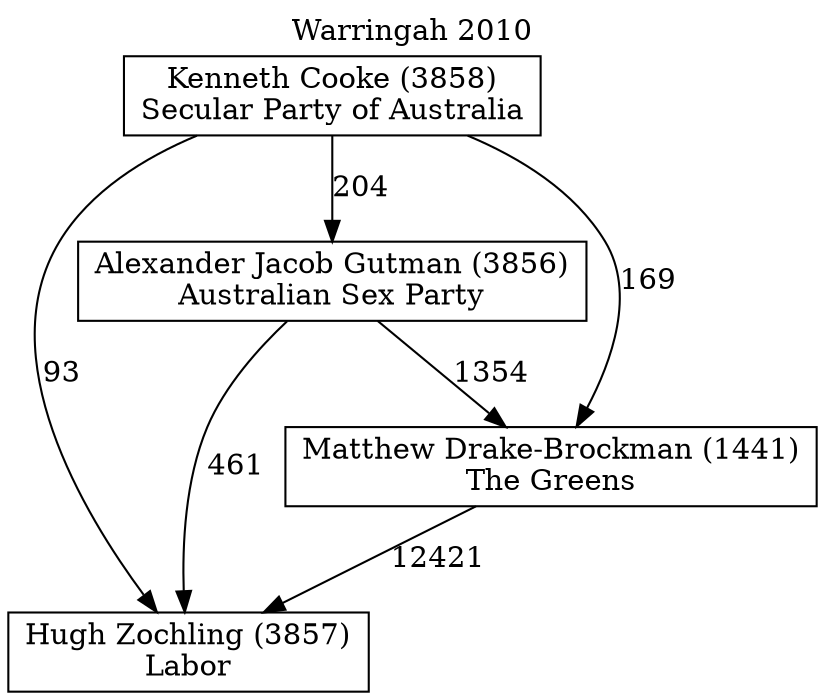 // House preference flow
digraph "Hugh Zochling (3857)_Warringah_2010" {
	graph [label="Warringah 2010" labelloc=t mclimit=10]
	node [shape=box]
	"Alexander Jacob Gutman (3856)" [label="Alexander Jacob Gutman (3856)
Australian Sex Party"]
	"Hugh Zochling (3857)" [label="Hugh Zochling (3857)
Labor"]
	"Kenneth Cooke (3858)" [label="Kenneth Cooke (3858)
Secular Party of Australia"]
	"Matthew Drake-Brockman (1441)" [label="Matthew Drake-Brockman (1441)
The Greens"]
	"Alexander Jacob Gutman (3856)" -> "Hugh Zochling (3857)" [label=461]
	"Alexander Jacob Gutman (3856)" -> "Matthew Drake-Brockman (1441)" [label=1354]
	"Kenneth Cooke (3858)" -> "Alexander Jacob Gutman (3856)" [label=204]
	"Kenneth Cooke (3858)" -> "Hugh Zochling (3857)" [label=93]
	"Kenneth Cooke (3858)" -> "Matthew Drake-Brockman (1441)" [label=169]
	"Matthew Drake-Brockman (1441)" -> "Hugh Zochling (3857)" [label=12421]
}
